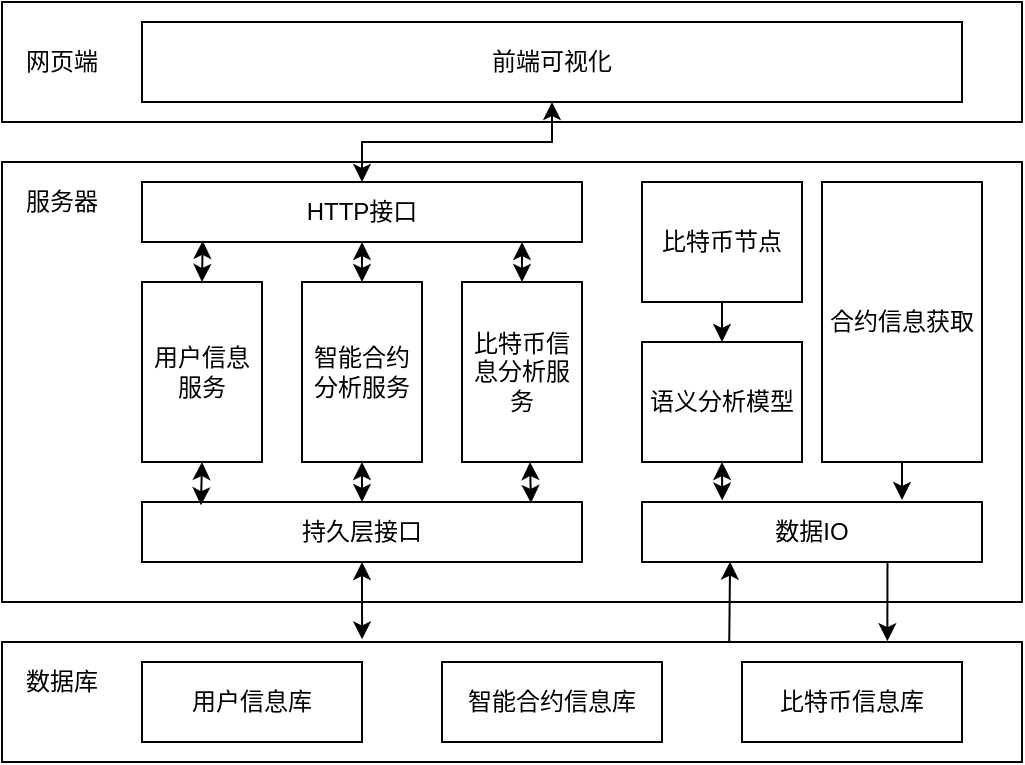 <mxfile version="14.4.3" type="github">
  <diagram id="DMizLd6jPB5jcuzPNhlE" name="Page-1">
    <mxGraphModel dx="1221" dy="726" grid="1" gridSize="10" guides="1" tooltips="1" connect="1" arrows="1" fold="1" page="1" pageScale="1" pageWidth="850" pageHeight="1100" math="0" shadow="0">
      <root>
        <mxCell id="0" />
        <mxCell id="1" parent="0" />
        <mxCell id="_9rBPJklPrJXGRunSFTt-1" value="" style="rounded=0;whiteSpace=wrap;html=1;" parent="1" vertex="1">
          <mxGeometry x="160" y="180" width="510" height="60" as="geometry" />
        </mxCell>
        <mxCell id="_9rBPJklPrJXGRunSFTt-2" value="" style="rounded=0;whiteSpace=wrap;html=1;" parent="1" vertex="1">
          <mxGeometry x="160" y="260" width="510" height="220" as="geometry" />
        </mxCell>
        <mxCell id="_9rBPJklPrJXGRunSFTt-3" value="" style="rounded=0;whiteSpace=wrap;html=1;align=left;spacingTop=10;" parent="1" vertex="1">
          <mxGeometry x="160" y="500" width="510" height="60" as="geometry" />
        </mxCell>
        <mxCell id="_9rBPJklPrJXGRunSFTt-4" value="网页端" style="text;html=1;strokeColor=none;fillColor=none;align=center;verticalAlign=middle;whiteSpace=wrap;rounded=0;" parent="1" vertex="1">
          <mxGeometry x="170" y="200" width="40" height="20" as="geometry" />
        </mxCell>
        <mxCell id="_9rBPJklPrJXGRunSFTt-5" value="服务器" style="text;html=1;strokeColor=none;fillColor=none;align=center;verticalAlign=middle;whiteSpace=wrap;rounded=0;" parent="1" vertex="1">
          <mxGeometry x="170" y="270" width="40" height="20" as="geometry" />
        </mxCell>
        <mxCell id="_9rBPJklPrJXGRunSFTt-6" value="前端可视化" style="rounded=0;whiteSpace=wrap;html=1;" parent="1" vertex="1">
          <mxGeometry x="230" y="190" width="410" height="40" as="geometry" />
        </mxCell>
        <mxCell id="_9rBPJklPrJXGRunSFTt-7" value="HTTP接口" style="rounded=0;whiteSpace=wrap;html=1;" parent="1" vertex="1">
          <mxGeometry x="230" y="270" width="220" height="30" as="geometry" />
        </mxCell>
        <mxCell id="_9rBPJklPrJXGRunSFTt-9" value="持久层接口" style="rounded=0;whiteSpace=wrap;html=1;" parent="1" vertex="1">
          <mxGeometry x="230" y="430" width="220" height="30" as="geometry" />
        </mxCell>
        <mxCell id="_9rBPJklPrJXGRunSFTt-10" value="比特币节点" style="rounded=0;whiteSpace=wrap;html=1;" parent="1" vertex="1">
          <mxGeometry x="480" y="270" width="80" height="60" as="geometry" />
        </mxCell>
        <mxCell id="_9rBPJklPrJXGRunSFTt-11" value="合约信息获取" style="rounded=0;whiteSpace=wrap;html=1;" parent="1" vertex="1">
          <mxGeometry x="570" y="270" width="80" height="140" as="geometry" />
        </mxCell>
        <mxCell id="_9rBPJklPrJXGRunSFTt-12" value="语义分析模型" style="rounded=0;whiteSpace=wrap;html=1;" parent="1" vertex="1">
          <mxGeometry x="480" y="350" width="80" height="60" as="geometry" />
        </mxCell>
        <mxCell id="_9rBPJklPrJXGRunSFTt-13" value="数据IO" style="rounded=0;whiteSpace=wrap;html=1;" parent="1" vertex="1">
          <mxGeometry x="480" y="430" width="170" height="30" as="geometry" />
        </mxCell>
        <mxCell id="_9rBPJklPrJXGRunSFTt-14" value="智能合约分析服务" style="rounded=0;whiteSpace=wrap;html=1;" parent="1" vertex="1">
          <mxGeometry x="310" y="320" width="60" height="90" as="geometry" />
        </mxCell>
        <mxCell id="_9rBPJklPrJXGRunSFTt-15" value="比特币信息分析服务" style="rounded=0;whiteSpace=wrap;html=1;" parent="1" vertex="1">
          <mxGeometry x="390" y="320" width="60" height="90" as="geometry" />
        </mxCell>
        <mxCell id="_9rBPJklPrJXGRunSFTt-16" value="用户信息服务" style="rounded=0;whiteSpace=wrap;html=1;" parent="1" vertex="1">
          <mxGeometry x="230" y="320" width="60" height="90" as="geometry" />
        </mxCell>
        <mxCell id="_9rBPJklPrJXGRunSFTt-17" value="数据库" style="text;html=1;strokeColor=none;fillColor=none;align=center;verticalAlign=middle;whiteSpace=wrap;rounded=0;" parent="1" vertex="1">
          <mxGeometry x="170" y="510" width="40" height="20" as="geometry" />
        </mxCell>
        <mxCell id="_9rBPJklPrJXGRunSFTt-18" value="用户信息库" style="rounded=0;whiteSpace=wrap;html=1;" parent="1" vertex="1">
          <mxGeometry x="230" y="510" width="110" height="40" as="geometry" />
        </mxCell>
        <mxCell id="_9rBPJklPrJXGRunSFTt-19" value="智能合约信息库" style="rounded=0;whiteSpace=wrap;html=1;" parent="1" vertex="1">
          <mxGeometry x="380" y="510" width="110" height="40" as="geometry" />
        </mxCell>
        <mxCell id="_9rBPJklPrJXGRunSFTt-20" value="比特币信息库" style="rounded=0;whiteSpace=wrap;html=1;" parent="1" vertex="1">
          <mxGeometry x="530" y="510" width="110" height="40" as="geometry" />
        </mxCell>
        <mxCell id="K2Va27fJaUlFHqxrEsbe-1" value="" style="endArrow=classic;startArrow=classic;html=1;exitX=0.5;exitY=0;exitDx=0;exitDy=0;entryX=0.5;entryY=1;entryDx=0;entryDy=0;rounded=0;" edge="1" parent="1" source="_9rBPJklPrJXGRunSFTt-7" target="_9rBPJklPrJXGRunSFTt-6">
          <mxGeometry width="50" height="50" relative="1" as="geometry">
            <mxPoint x="400" y="140" as="sourcePoint" />
            <mxPoint x="450" y="90" as="targetPoint" />
            <Array as="points">
              <mxPoint x="340" y="250" />
              <mxPoint x="435" y="250" />
            </Array>
          </mxGeometry>
        </mxCell>
        <mxCell id="K2Va27fJaUlFHqxrEsbe-3" value="" style="endArrow=classic;html=1;entryX=0.259;entryY=0.995;entryDx=0;entryDy=0;exitX=0.713;exitY=-0.006;exitDx=0;exitDy=0;exitPerimeter=0;entryPerimeter=0;" edge="1" parent="1" source="_9rBPJklPrJXGRunSFTt-3" target="_9rBPJklPrJXGRunSFTt-13">
          <mxGeometry width="50" height="50" relative="1" as="geometry">
            <mxPoint x="530" y="500" as="sourcePoint" />
            <mxPoint x="580" y="450" as="targetPoint" />
          </mxGeometry>
        </mxCell>
        <mxCell id="K2Va27fJaUlFHqxrEsbe-4" value="" style="endArrow=classic;html=1;exitX=0.722;exitY=1.012;exitDx=0;exitDy=0;exitPerimeter=0;entryX=0.868;entryY=-0.007;entryDx=0;entryDy=0;entryPerimeter=0;" edge="1" parent="1" source="_9rBPJklPrJXGRunSFTt-13" target="_9rBPJklPrJXGRunSFTt-3">
          <mxGeometry width="50" height="50" relative="1" as="geometry">
            <mxPoint x="350" y="450" as="sourcePoint" />
            <mxPoint x="603" y="497" as="targetPoint" />
            <Array as="points" />
          </mxGeometry>
        </mxCell>
        <mxCell id="K2Va27fJaUlFHqxrEsbe-5" value="" style="endArrow=classic;startArrow=classic;html=1;entryX=0.5;entryY=1;entryDx=0;entryDy=0;exitX=0.353;exitY=-0.022;exitDx=0;exitDy=0;exitPerimeter=0;" edge="1" parent="1" source="_9rBPJklPrJXGRunSFTt-3" target="_9rBPJklPrJXGRunSFTt-9">
          <mxGeometry width="50" height="50" relative="1" as="geometry">
            <mxPoint x="310" y="510" as="sourcePoint" />
            <mxPoint x="360" y="460" as="targetPoint" />
          </mxGeometry>
        </mxCell>
        <mxCell id="K2Va27fJaUlFHqxrEsbe-7" value="" style="endArrow=classic;startArrow=classic;html=1;entryX=0.5;entryY=0;entryDx=0;entryDy=0;exitX=0.138;exitY=0.981;exitDx=0;exitDy=0;exitPerimeter=0;" edge="1" parent="1" source="_9rBPJklPrJXGRunSFTt-7" target="_9rBPJklPrJXGRunSFTt-16">
          <mxGeometry width="50" height="50" relative="1" as="geometry">
            <mxPoint x="170" y="400" as="sourcePoint" />
            <mxPoint x="220" y="350" as="targetPoint" />
          </mxGeometry>
        </mxCell>
        <mxCell id="K2Va27fJaUlFHqxrEsbe-8" value="" style="endArrow=classic;startArrow=classic;html=1;exitX=0.5;exitY=0;exitDx=0;exitDy=0;entryX=0.5;entryY=1;entryDx=0;entryDy=0;" edge="1" parent="1" source="_9rBPJklPrJXGRunSFTt-14" target="_9rBPJklPrJXGRunSFTt-7">
          <mxGeometry width="50" height="50" relative="1" as="geometry">
            <mxPoint x="370" y="350" as="sourcePoint" />
            <mxPoint x="420" y="300" as="targetPoint" />
          </mxGeometry>
        </mxCell>
        <mxCell id="K2Va27fJaUlFHqxrEsbe-9" value="" style="endArrow=classic;startArrow=classic;html=1;exitX=0.5;exitY=0;exitDx=0;exitDy=0;" edge="1" parent="1" source="_9rBPJklPrJXGRunSFTt-15">
          <mxGeometry width="50" height="50" relative="1" as="geometry">
            <mxPoint x="370" y="350" as="sourcePoint" />
            <mxPoint x="420" y="300" as="targetPoint" />
          </mxGeometry>
        </mxCell>
        <mxCell id="K2Va27fJaUlFHqxrEsbe-10" value="" style="endArrow=classic;startArrow=classic;html=1;exitX=0.5;exitY=1;exitDx=0;exitDy=0;entryX=0.134;entryY=0.054;entryDx=0;entryDy=0;entryPerimeter=0;" edge="1" parent="1" source="_9rBPJklPrJXGRunSFTt-16" target="_9rBPJklPrJXGRunSFTt-9">
          <mxGeometry width="50" height="50" relative="1" as="geometry">
            <mxPoint x="370" y="490" as="sourcePoint" />
            <mxPoint x="420" y="440" as="targetPoint" />
          </mxGeometry>
        </mxCell>
        <mxCell id="K2Va27fJaUlFHqxrEsbe-11" value="" style="endArrow=classic;startArrow=classic;html=1;exitX=0.5;exitY=1;exitDx=0;exitDy=0;entryX=0.5;entryY=0;entryDx=0;entryDy=0;" edge="1" parent="1" source="_9rBPJklPrJXGRunSFTt-14" target="_9rBPJklPrJXGRunSFTt-9">
          <mxGeometry width="50" height="50" relative="1" as="geometry">
            <mxPoint x="370" y="490" as="sourcePoint" />
            <mxPoint x="420" y="440" as="targetPoint" />
          </mxGeometry>
        </mxCell>
        <mxCell id="K2Va27fJaUlFHqxrEsbe-12" value="" style="endArrow=classic;startArrow=classic;html=1;exitX=0.884;exitY=0.016;exitDx=0;exitDy=0;exitPerimeter=0;" edge="1" parent="1" source="_9rBPJklPrJXGRunSFTt-9">
          <mxGeometry width="50" height="50" relative="1" as="geometry">
            <mxPoint x="370" y="490" as="sourcePoint" />
            <mxPoint x="424" y="410" as="targetPoint" />
          </mxGeometry>
        </mxCell>
        <mxCell id="K2Va27fJaUlFHqxrEsbe-13" value="" style="endArrow=classic;html=1;exitX=0.5;exitY=1;exitDx=0;exitDy=0;entryX=0.5;entryY=0;entryDx=0;entryDy=0;" edge="1" parent="1" source="_9rBPJklPrJXGRunSFTt-10" target="_9rBPJklPrJXGRunSFTt-12">
          <mxGeometry width="50" height="50" relative="1" as="geometry">
            <mxPoint x="270" y="420" as="sourcePoint" />
            <mxPoint x="320" y="370" as="targetPoint" />
          </mxGeometry>
        </mxCell>
        <mxCell id="K2Va27fJaUlFHqxrEsbe-15" value="" style="endArrow=classic;html=1;exitX=0.5;exitY=1;exitDx=0;exitDy=0;" edge="1" parent="1" source="_9rBPJklPrJXGRunSFTt-11">
          <mxGeometry width="50" height="50" relative="1" as="geometry">
            <mxPoint x="540" y="350" as="sourcePoint" />
            <mxPoint x="610" y="429" as="targetPoint" />
          </mxGeometry>
        </mxCell>
        <mxCell id="K2Va27fJaUlFHqxrEsbe-16" value="" style="endArrow=classic;startArrow=classic;html=1;exitX=0.236;exitY=-0.025;exitDx=0;exitDy=0;entryX=0.5;entryY=1;entryDx=0;entryDy=0;exitPerimeter=0;" edge="1" parent="1" source="_9rBPJklPrJXGRunSFTt-13" target="_9rBPJklPrJXGRunSFTt-12">
          <mxGeometry width="50" height="50" relative="1" as="geometry">
            <mxPoint x="500" y="440" as="sourcePoint" />
            <mxPoint x="550" y="390" as="targetPoint" />
          </mxGeometry>
        </mxCell>
      </root>
    </mxGraphModel>
  </diagram>
</mxfile>
